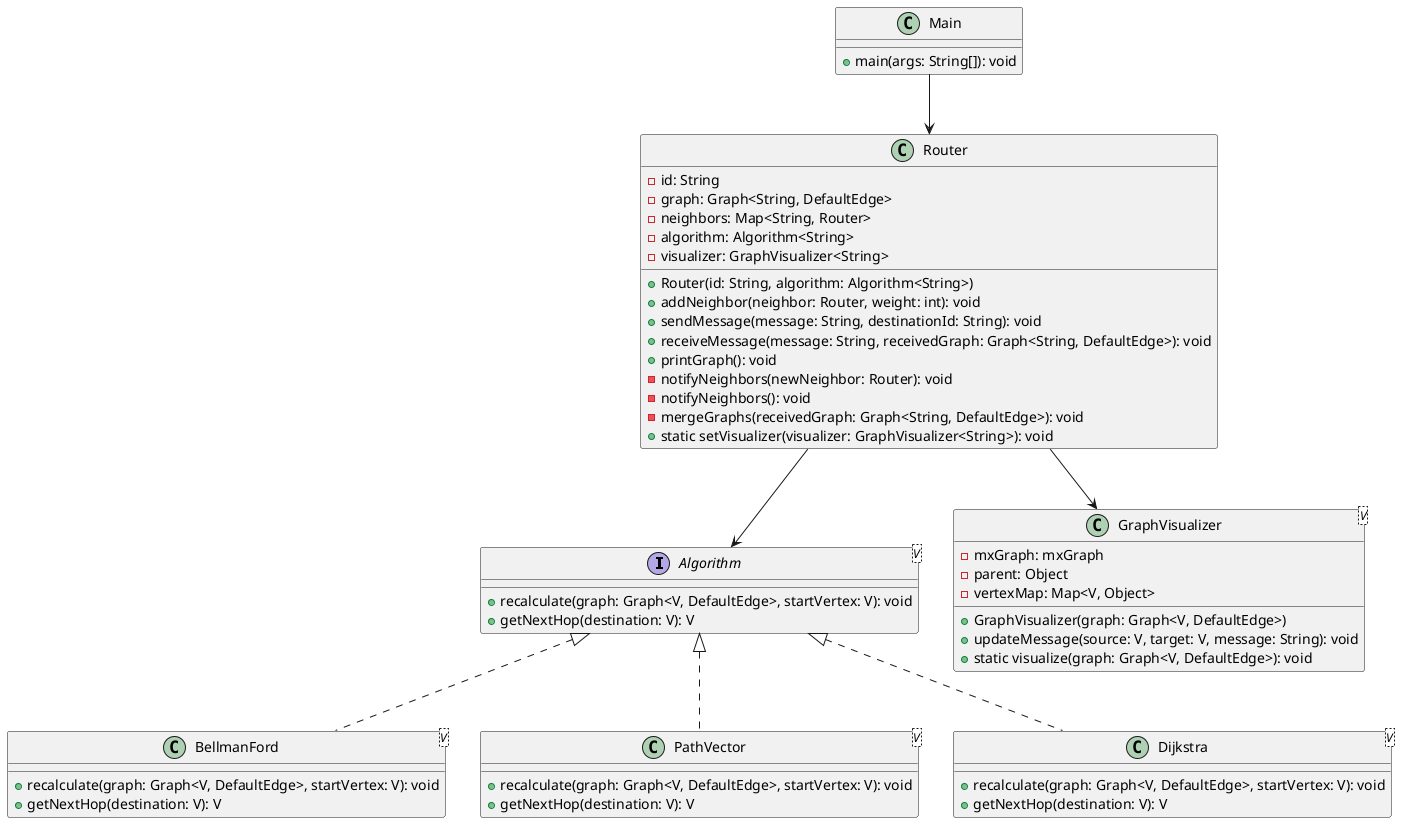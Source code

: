 @startuml

interface Algorithm<V> {
    +recalculate(graph: Graph<V, DefaultEdge>, startVertex: V): void
    +getNextHop(destination: V): V
}

class BellmanFord<V> implements Algorithm<V> {
    +recalculate(graph: Graph<V, DefaultEdge>, startVertex: V): void
    +getNextHop(destination: V): V
}

class PathVector<V> implements Algorithm<V> {
    +recalculate(graph: Graph<V, DefaultEdge>, startVertex: V): void
    +getNextHop(destination: V): V
}

class Dijkstra<V> implements Algorithm<V> {
    +recalculate(graph: Graph<V, DefaultEdge>, startVertex: V): void
    +getNextHop(destination: V): V
}

class Router {
    -id: String
    -graph: Graph<String, DefaultEdge>
    -neighbors: Map<String, Router>
    -algorithm: Algorithm<String>
    -visualizer: GraphVisualizer<String>
    +Router(id: String, algorithm: Algorithm<String>)
    +addNeighbor(neighbor: Router, weight: int): void
    +sendMessage(message: String, destinationId: String): void
    +receiveMessage(message: String, receivedGraph: Graph<String, DefaultEdge>): void
    +printGraph(): void
    -notifyNeighbors(newNeighbor: Router): void
    -notifyNeighbors(): void
    -mergeGraphs(receivedGraph: Graph<String, DefaultEdge>): void
    +static setVisualizer(visualizer: GraphVisualizer<String>): void
}

class Main {
    +main(args: String[]): void
}

class GraphVisualizer<V> {
    -mxGraph: mxGraph
    -parent: Object
    -vertexMap: Map<V, Object>
    +GraphVisualizer(graph: Graph<V, DefaultEdge>)
    +updateMessage(source: V, target: V, message: String): void
    +static visualize(graph: Graph<V, DefaultEdge>): void
}


Router --> Algorithm
Router --> GraphVisualizer
Main --> Router

@enduml